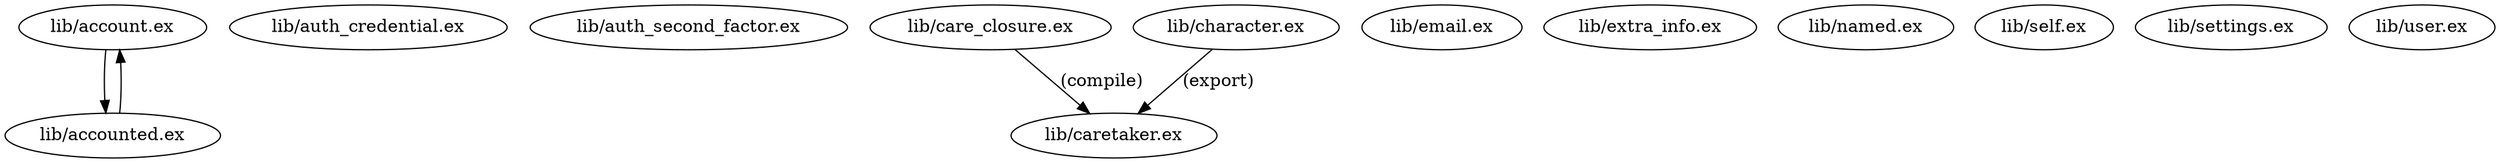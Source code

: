digraph "xref graph" {
  "lib/account.ex"
  "lib/account.ex" -> "lib/accounted.ex"
  "lib/accounted.ex" -> "lib/account.ex"
  "lib/accounted.ex"
  "lib/auth_credential.ex"
  "lib/auth_second_factor.ex"
  "lib/care_closure.ex"
  "lib/care_closure.ex" -> "lib/caretaker.ex" [label="(compile)"]
  "lib/caretaker.ex"
  "lib/character.ex"
  "lib/character.ex" -> "lib/caretaker.ex" [label="(export)"]
  "lib/email.ex"
  "lib/extra_info.ex"
  "lib/named.ex"
  "lib/self.ex"
  "lib/settings.ex"
  "lib/user.ex"
}
